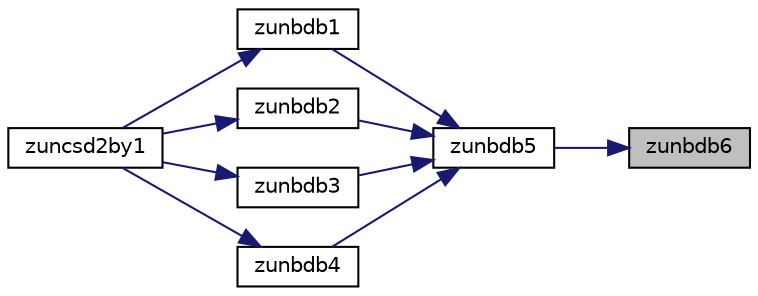 digraph "zunbdb6"
{
 // LATEX_PDF_SIZE
  edge [fontname="Helvetica",fontsize="10",labelfontname="Helvetica",labelfontsize="10"];
  node [fontname="Helvetica",fontsize="10",shape=record];
  rankdir="RL";
  Node1 [label="zunbdb6",height=0.2,width=0.4,color="black", fillcolor="grey75", style="filled", fontcolor="black",tooltip="ZUNBDB6"];
  Node1 -> Node2 [dir="back",color="midnightblue",fontsize="10",style="solid",fontname="Helvetica"];
  Node2 [label="zunbdb5",height=0.2,width=0.4,color="black", fillcolor="white", style="filled",URL="$zunbdb5_8f.html#a495f5e5f1e35363b6e0fa1d0c529e36d",tooltip="ZUNBDB5"];
  Node2 -> Node3 [dir="back",color="midnightblue",fontsize="10",style="solid",fontname="Helvetica"];
  Node3 [label="zunbdb1",height=0.2,width=0.4,color="black", fillcolor="white", style="filled",URL="$zunbdb1_8f.html#ac732697bd7436fbc59def910e110d239",tooltip="ZUNBDB1"];
  Node3 -> Node4 [dir="back",color="midnightblue",fontsize="10",style="solid",fontname="Helvetica"];
  Node4 [label="zuncsd2by1",height=0.2,width=0.4,color="black", fillcolor="white", style="filled",URL="$zuncsd2by1_8f.html#aebeed5aaf3ff49eaf0a3d1fd76701632",tooltip="ZUNCSD2BY1"];
  Node2 -> Node5 [dir="back",color="midnightblue",fontsize="10",style="solid",fontname="Helvetica"];
  Node5 [label="zunbdb2",height=0.2,width=0.4,color="black", fillcolor="white", style="filled",URL="$zunbdb2_8f.html#acec89d08329c9caca9fdf54a7e37db8e",tooltip="ZUNBDB2"];
  Node5 -> Node4 [dir="back",color="midnightblue",fontsize="10",style="solid",fontname="Helvetica"];
  Node2 -> Node6 [dir="back",color="midnightblue",fontsize="10",style="solid",fontname="Helvetica"];
  Node6 [label="zunbdb3",height=0.2,width=0.4,color="black", fillcolor="white", style="filled",URL="$zunbdb3_8f.html#a4e4d4fec38228de6ac11cbb7b3275ea4",tooltip="ZUNBDB3"];
  Node6 -> Node4 [dir="back",color="midnightblue",fontsize="10",style="solid",fontname="Helvetica"];
  Node2 -> Node7 [dir="back",color="midnightblue",fontsize="10",style="solid",fontname="Helvetica"];
  Node7 [label="zunbdb4",height=0.2,width=0.4,color="black", fillcolor="white", style="filled",URL="$zunbdb4_8f.html#a166f8a34f2daaf6a11db38a2a253186d",tooltip="ZUNBDB4"];
  Node7 -> Node4 [dir="back",color="midnightblue",fontsize="10",style="solid",fontname="Helvetica"];
}

